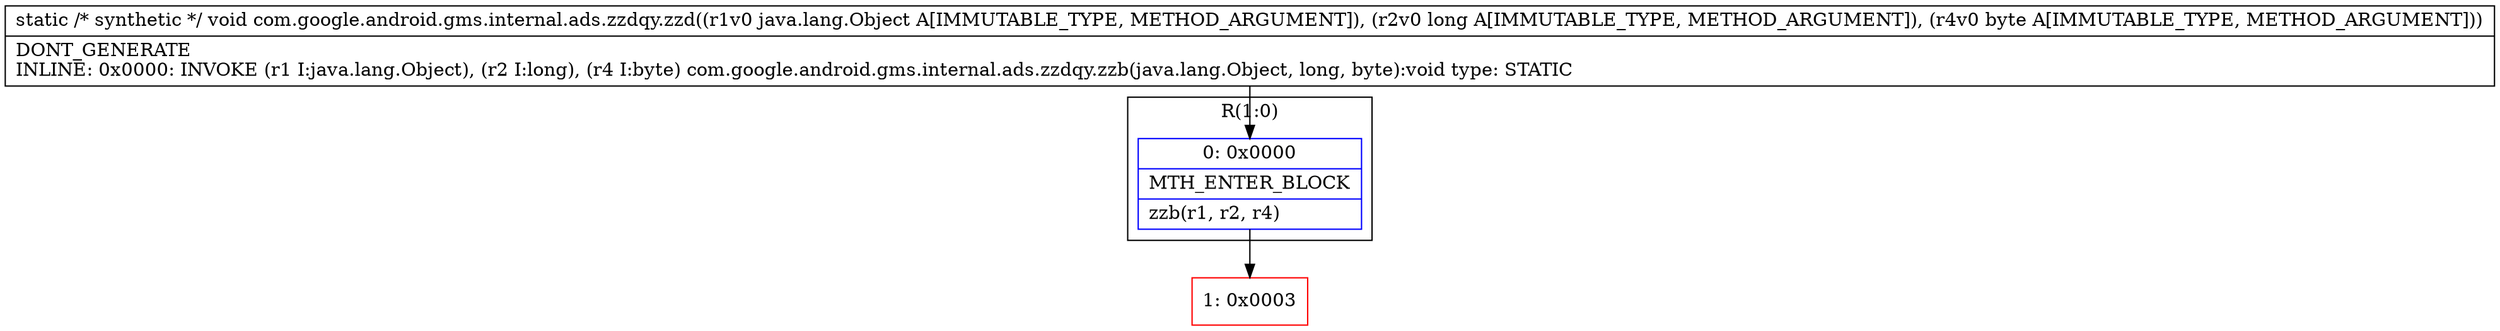 digraph "CFG forcom.google.android.gms.internal.ads.zzdqy.zzd(Ljava\/lang\/Object;JB)V" {
subgraph cluster_Region_1485825724 {
label = "R(1:0)";
node [shape=record,color=blue];
Node_0 [shape=record,label="{0\:\ 0x0000|MTH_ENTER_BLOCK\l|zzb(r1, r2, r4)\l}"];
}
Node_1 [shape=record,color=red,label="{1\:\ 0x0003}"];
MethodNode[shape=record,label="{static \/* synthetic *\/ void com.google.android.gms.internal.ads.zzdqy.zzd((r1v0 java.lang.Object A[IMMUTABLE_TYPE, METHOD_ARGUMENT]), (r2v0 long A[IMMUTABLE_TYPE, METHOD_ARGUMENT]), (r4v0 byte A[IMMUTABLE_TYPE, METHOD_ARGUMENT]))  | DONT_GENERATE\lINLINE: 0x0000: INVOKE  (r1 I:java.lang.Object), (r2 I:long), (r4 I:byte) com.google.android.gms.internal.ads.zzdqy.zzb(java.lang.Object, long, byte):void type: STATIC\l}"];
MethodNode -> Node_0;
Node_0 -> Node_1;
}

